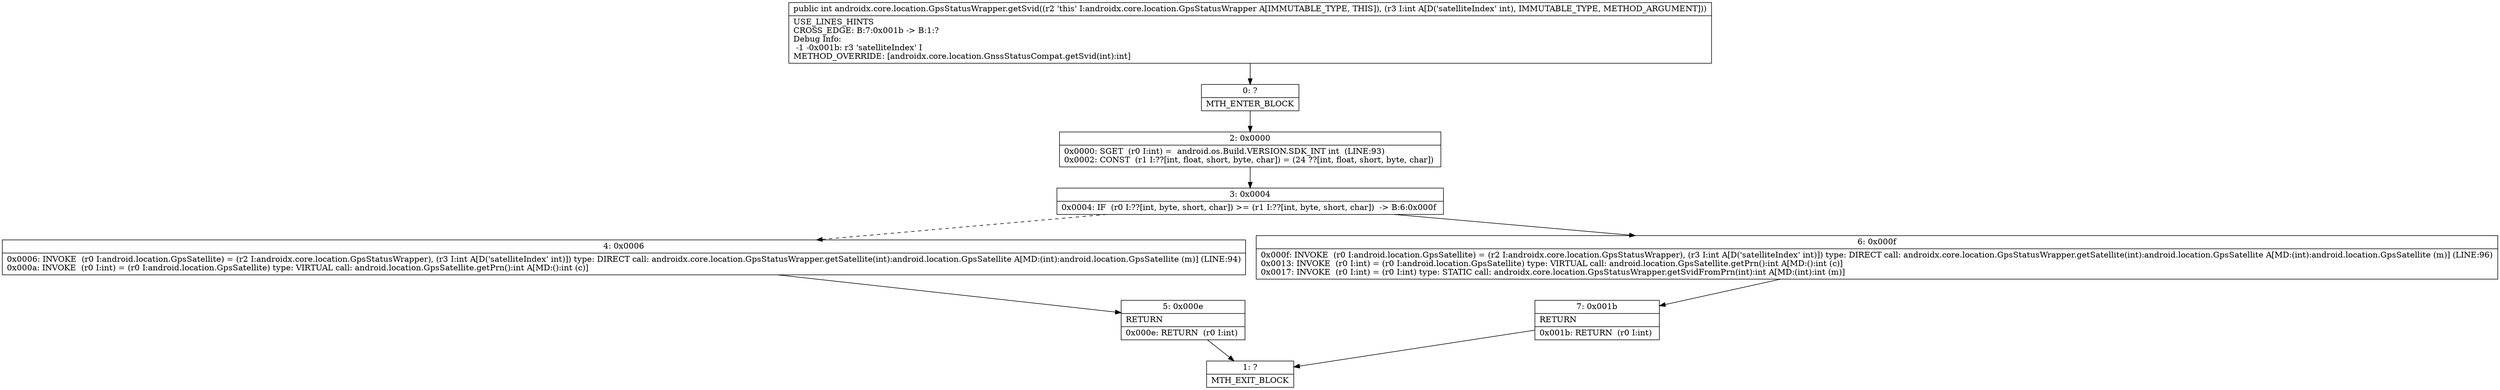 digraph "CFG forandroidx.core.location.GpsStatusWrapper.getSvid(I)I" {
Node_0 [shape=record,label="{0\:\ ?|MTH_ENTER_BLOCK\l}"];
Node_2 [shape=record,label="{2\:\ 0x0000|0x0000: SGET  (r0 I:int) =  android.os.Build.VERSION.SDK_INT int  (LINE:93)\l0x0002: CONST  (r1 I:??[int, float, short, byte, char]) = (24 ??[int, float, short, byte, char]) \l}"];
Node_3 [shape=record,label="{3\:\ 0x0004|0x0004: IF  (r0 I:??[int, byte, short, char]) \>= (r1 I:??[int, byte, short, char])  \-\> B:6:0x000f \l}"];
Node_4 [shape=record,label="{4\:\ 0x0006|0x0006: INVOKE  (r0 I:android.location.GpsSatellite) = (r2 I:androidx.core.location.GpsStatusWrapper), (r3 I:int A[D('satelliteIndex' int)]) type: DIRECT call: androidx.core.location.GpsStatusWrapper.getSatellite(int):android.location.GpsSatellite A[MD:(int):android.location.GpsSatellite (m)] (LINE:94)\l0x000a: INVOKE  (r0 I:int) = (r0 I:android.location.GpsSatellite) type: VIRTUAL call: android.location.GpsSatellite.getPrn():int A[MD:():int (c)]\l}"];
Node_5 [shape=record,label="{5\:\ 0x000e|RETURN\l|0x000e: RETURN  (r0 I:int) \l}"];
Node_1 [shape=record,label="{1\:\ ?|MTH_EXIT_BLOCK\l}"];
Node_6 [shape=record,label="{6\:\ 0x000f|0x000f: INVOKE  (r0 I:android.location.GpsSatellite) = (r2 I:androidx.core.location.GpsStatusWrapper), (r3 I:int A[D('satelliteIndex' int)]) type: DIRECT call: androidx.core.location.GpsStatusWrapper.getSatellite(int):android.location.GpsSatellite A[MD:(int):android.location.GpsSatellite (m)] (LINE:96)\l0x0013: INVOKE  (r0 I:int) = (r0 I:android.location.GpsSatellite) type: VIRTUAL call: android.location.GpsSatellite.getPrn():int A[MD:():int (c)]\l0x0017: INVOKE  (r0 I:int) = (r0 I:int) type: STATIC call: androidx.core.location.GpsStatusWrapper.getSvidFromPrn(int):int A[MD:(int):int (m)]\l}"];
Node_7 [shape=record,label="{7\:\ 0x001b|RETURN\l|0x001b: RETURN  (r0 I:int) \l}"];
MethodNode[shape=record,label="{public int androidx.core.location.GpsStatusWrapper.getSvid((r2 'this' I:androidx.core.location.GpsStatusWrapper A[IMMUTABLE_TYPE, THIS]), (r3 I:int A[D('satelliteIndex' int), IMMUTABLE_TYPE, METHOD_ARGUMENT]))  | USE_LINES_HINTS\lCROSS_EDGE: B:7:0x001b \-\> B:1:?\lDebug Info:\l  \-1 \-0x001b: r3 'satelliteIndex' I\lMETHOD_OVERRIDE: [androidx.core.location.GnssStatusCompat.getSvid(int):int]\l}"];
MethodNode -> Node_0;Node_0 -> Node_2;
Node_2 -> Node_3;
Node_3 -> Node_4[style=dashed];
Node_3 -> Node_6;
Node_4 -> Node_5;
Node_5 -> Node_1;
Node_6 -> Node_7;
Node_7 -> Node_1;
}

